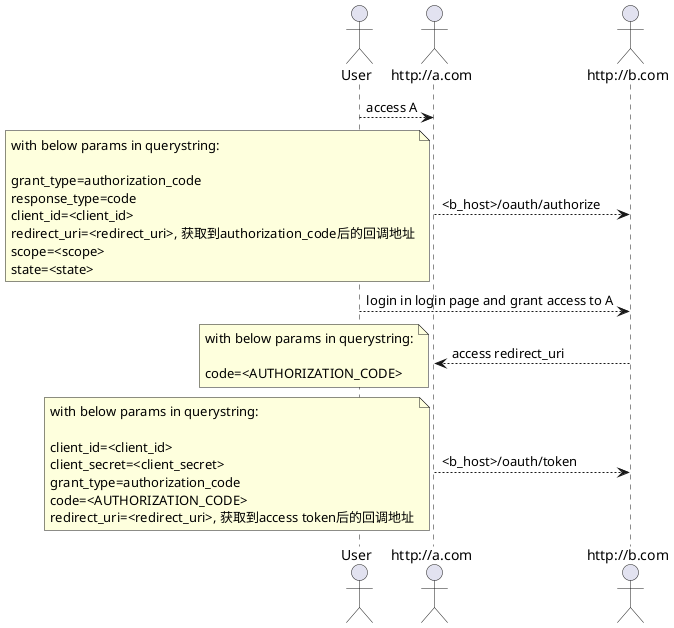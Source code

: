 @startuml "Authorization Code Flow"

actor User
actor "http://a.com" as A
actor "http://b.com" as B

User --> A: access A
A --> B: <b_host>/oauth/authorize
note left
with below params in querystring:

grant_type=authorization_code
response_type=code
client_id=<client_id>
redirect_uri=<redirect_uri>, 获取到authorization_code后的回调地址
scope=<scope>
state=<state>
end note

User --> B: login in login page and grant access to A
B --> A: access redirect_uri
note left
with below params in querystring:

code=<AUTHORIZATION_CODE>
end note

A --> B: <b_host>/oauth/token
note left
with below params in querystring:

client_id=<client_id>
client_secret=<client_secret>
grant_type=authorization_code
code=<AUTHORIZATION_CODE>
redirect_uri=<redirect_uri>, 获取到access token后的回调地址
end note




@enduml
